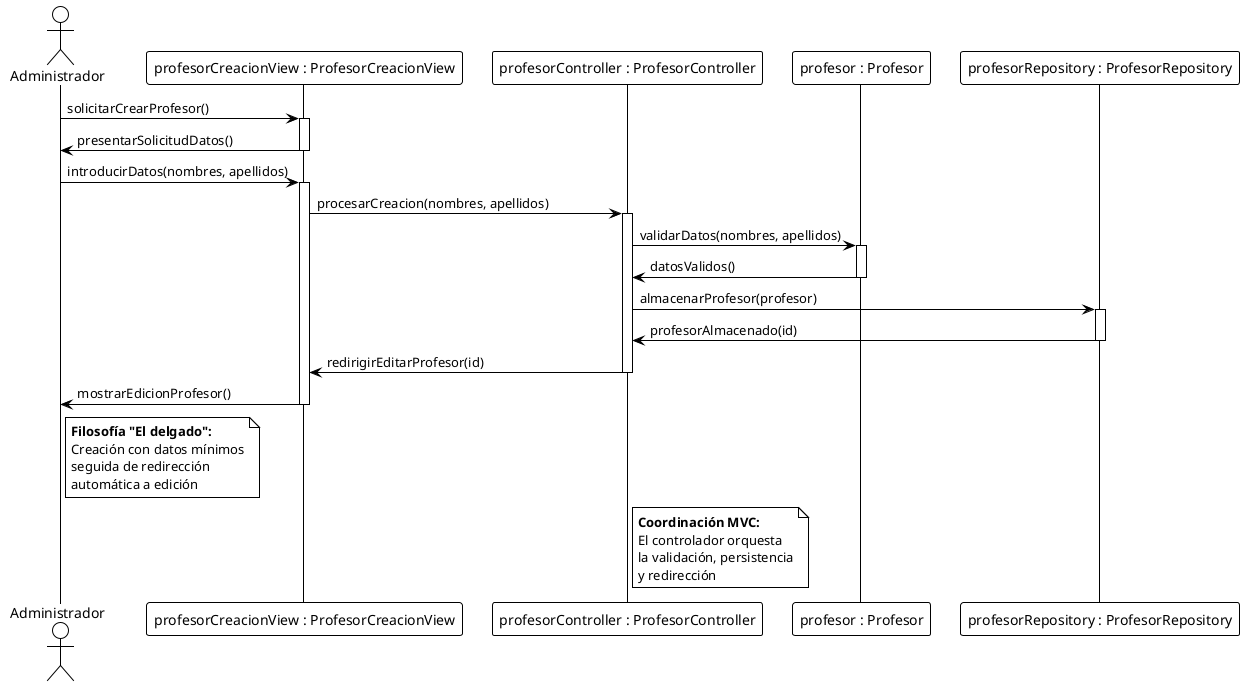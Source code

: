 @startuml crearProfesor-analisis-secuencia
!theme plain

actor "Administrador" as admin
participant "profesorCreacionView : ProfesorCreacionView" as view
participant "profesorController : ProfesorController" as controller
participant "profesor : Profesor" as profesor
participant "profesorRepository : ProfesorRepository" as repository

admin -> view : solicitarCrearProfesor()
activate view
view -> admin : presentarSolicitudDatos()
deactivate view

admin -> view : introducirDatos(nombres, apellidos)
activate view
view -> controller : procesarCreacion(nombres, apellidos)
activate controller

controller -> profesor : validarDatos(nombres, apellidos)
activate profesor
profesor -> controller : datosValidos()
deactivate profesor

controller -> repository : almacenarProfesor(profesor)
activate repository
repository -> controller : profesorAlmacenado(id)
deactivate repository

controller -> view : redirigirEditarProfesor(id)
deactivate controller

view -> admin : mostrarEdicionProfesor()
deactivate view

note right of admin
  <b>Filosofía "El delgado":</b>
  Creación con datos mínimos
  seguida de redirección
  automática a edición
end note

note right of controller
  <b>Coordinación MVC:</b>
  El controlador orquesta
  la validación, persistencia
  y redirección
end note

@enduml
